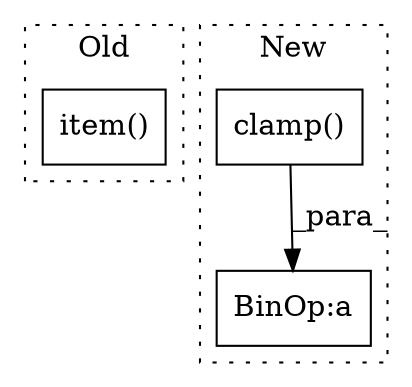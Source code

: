 digraph G {
subgraph cluster0 {
1 [label="item()" a="75" s="4841" l="27" shape="box"];
label = "Old";
style="dotted";
}
subgraph cluster1 {
2 [label="clamp()" a="75" s="6060" l="53" shape="box"];
3 [label="BinOp:a" a="82" s="6148" l="2" shape="box"];
label = "New";
style="dotted";
}
2 -> 3 [label="_para_"];
}